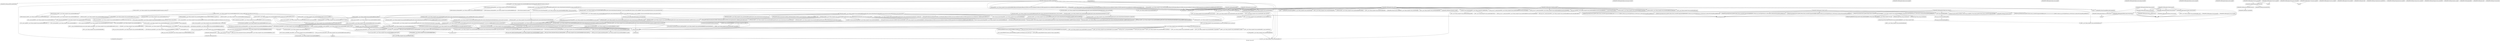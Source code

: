 digraph "Call graph: dump_atom.ll" {
	label="Call graph: dump_atom.ll";

	Node0x55dcaf5f7f80 [shape=record,label="{_ZN9LAMMPS_NS8DumpAtomC2EPNS_6LAMMPSEiPPc}"];
	Node0x55dcaf5f7f80 -> Node0x55dcaf605c30;
	Node0x55dcaf5f7f80 -> Node0x55dcaf6bbde0;
	Node0x55dcaf5f7f80 -> Node0x55dcaf6b76e0;
	Node0x55dcaf5f7f80 -> Node0x55dcaf6916a0;
	Node0x55dcaf5f7f80 -> Node0x55dcaf53e020;
	Node0x55dcaf5f7f80 -> Node0x55dcaf682be0;
	Node0x55dcaf5f7f80 -> Node0x55dcaf69d050;
	Node0x55dcaf5f7f80 -> Node0x55dcaf667150;
	Node0x55dcaf5f7f80 -> Node0x55dcaf6b7990;
	Node0x55dcaf5f7f80 -> Node0x55dcaf53c5b0;
	Node0x55dcaf5f7f80 -> Node0x55dcaf6e78f0;
	Node0x55dcaf5f7f80 -> Node0x55dcaf594bc0;
	Node0x55dcaf5f7f80 -> Node0x55dcaf53d760;
	Node0x55dcaf5f7f80 -> Node0x55dcaf540f30;
	Node0x55dcaf6e78f0 [shape=record,label="{_ZNSt3mapINSt7__cxx1112basic_stringIcSt11char_traitsIcESaIcEEEiSt4lessIS5_ESaISt4pairIKS5_iEEEaSESt16initializer_listISA_E}"];
	Node0x55dcaf6e78f0 -> Node0x55dcaf5ed2e0;
	Node0x55dcaf6e78f0 -> Node0x55dcaf541630;
	Node0x55dcaf6e78f0 -> Node0x55dcaf53d1c0;
	Node0x55dcaf605c30 [shape=record,label="{_ZN9LAMMPS_NS4DumpC2EPNS_6LAMMPSEiPPc}"];
	Node0x55dcaf6bbde0 [shape=record,label="{_ZNSt7__cxx1112basic_stringIcSt11char_traitsIcESaIcEEC1Ev}"];
	Node0x55dcaf69d050 [shape=record,label="{_ZN9LAMMPS_NS5Error3allERKNSt7__cxx1112basic_stringIcSt11char_traitsIcESaIcEEEiS8_}"];
	Node0x55dcaf6b76e0 [shape=record,label="{_ZNSaIcEC1Ev}"];
	Node0x55dcaf6916a0 [shape=record,label="{_ZNSt7__cxx1112basic_stringIcSt11char_traitsIcESaIcEEC2IS3_EEPKcRKS3_}"];
	Node0x55dcaf6916a0 -> Node0x55dcaf53bda0;
	Node0x55dcaf6916a0 -> Node0x55dcaf53c630;
	Node0x55dcaf6916a0 -> Node0x55dcaf53c4c0;
	Node0x55dcaf6916a0 -> Node0x55dcaf7073a0;
	Node0x55dcaf6916a0 -> Node0x55dcaf541550;
	Node0x55dcaf5415c0 [shape=record,label="{__gxx_personality_v0}"];
	Node0x55dcaf682be0 [shape=record,label="{_ZNSt7__cxx1112basic_stringIcSt11char_traitsIcESaIcEED1Ev}"];
	Node0x55dcaf667150 [shape=record,label="{_ZNSaIcED1Ev}"];
	Node0x55dcaf594bc0 [shape=record,label="{_ZNSt4pairIKNSt7__cxx1112basic_stringIcSt11char_traitsIcESaIcEEEiEC2IRA3_KciTnNSt9enable_ifIXaaclsr5_PCCPE22_MoveConstructiblePairIT_T0_EEclsr5_PCCPE30_ImplicitlyMoveConvertiblePairISD_SE_EEEbE4typeELb1EEEOSD_OSE_}"];
	Node0x55dcaf594bc0 -> Node0x55dcaf6b76e0;
	Node0x55dcaf594bc0 -> Node0x55dcaf6916a0;
	Node0x55dcaf594bc0 -> Node0x55dcaf667150;
	Node0x55dcaf53d760 [shape=record,label="{_ZNSt4pairIKNSt7__cxx1112basic_stringIcSt11char_traitsIcESaIcEEEiEC2IRA5_KciTnNSt9enable_ifIXaaclsr5_PCCPE22_MoveConstructiblePairIT_T0_EEclsr5_PCCPE30_ImplicitlyMoveConvertiblePairISD_SE_EEEbE4typeELb1EEEOSD_OSE_}"];
	Node0x55dcaf53d760 -> Node0x55dcaf6b76e0;
	Node0x55dcaf53d760 -> Node0x55dcaf6916a0;
	Node0x55dcaf53d760 -> Node0x55dcaf667150;
	Node0x55dcaf540f30 [shape=record,label="{_ZNSt4pairIKNSt7__cxx1112basic_stringIcSt11char_traitsIcESaIcEEEiEC2IRA2_KciTnNSt9enable_ifIXaaclsr5_PCCPE22_MoveConstructiblePairIT_T0_EEclsr5_PCCPE30_ImplicitlyMoveConvertiblePairISD_SE_EEEbE4typeELb1EEEOSD_OSE_}"];
	Node0x55dcaf540f30 -> Node0x55dcaf6b76e0;
	Node0x55dcaf540f30 -> Node0x55dcaf6916a0;
	Node0x55dcaf540f30 -> Node0x55dcaf667150;
	Node0x55dcaf6b7990 [shape=record,label="{_ZNSt4pairIKNSt7__cxx1112basic_stringIcSt11char_traitsIcESaIcEEEiED2Ev}"];
	Node0x55dcaf6b7990 -> Node0x55dcaf682be0;
	Node0x55dcaf53c5b0 [shape=record,label="{_ZNSt6vectorINSt7__cxx1112basic_stringIcSt11char_traitsIcESaIcEEESaIS5_EEaSESt16initializer_listIS5_E}"];
	Node0x55dcaf53c5b0 -> Node0x55dcaf65e860;
	Node0x55dcaf53c5b0 -> Node0x55dcaf637c00;
	Node0x55dcaf53c5b0 -> Node0x55dcaf627ab0;
	Node0x55dcaf53e020 [shape=record,label="{_ZN9LAMMPS_NS4DumpD2Ev}"];
	Node0x55dcaf627ab0 [shape=record,label="{_ZNSt6vectorINSt7__cxx1112basic_stringIcSt11char_traitsIcESaIcEEESaIS5_EE13_M_assign_auxIPKS5_EEvT_SB_St20forward_iterator_tag}"];
	Node0x55dcaf627ab0 -> Node0x55dcaf648450;
	Node0x55dcaf627ab0 -> Node0x55dcaf648d80;
	Node0x55dcaf627ab0 -> Node0x55dcaf572160;
	Node0x55dcaf627ab0 -> Node0x55dcaf649500;
	Node0x55dcaf627ab0 -> Node0x55dcaf649810;
	Node0x55dcaf627ab0 -> Node0x55dcaf71d620;
	Node0x55dcaf627ab0 -> Node0x55dcaf55dac0;
	Node0x55dcaf627ab0 -> Node0x55dcaf71d110;
	Node0x55dcaf627ab0 -> Node0x55dcaf71d190;
	Node0x55dcaf627ab0 -> Node0x55dcaf71d4a0;
	Node0x55dcaf627ab0 -> Node0x55dcaf71d520;
	Node0x55dcaf627ab0 -> Node0x55dcaf71d5a0;
	Node0x55dcaf620710 [shape=record,label="{_ZN9LAMMPS_NS8DumpAtom10init_styleEv}"];
	Node0x55dcaf620710 -> Node0x55dcaf6bbe60;
	Node0x55dcaf620710 -> Node0x55dcaf6b76e0;
	Node0x55dcaf620710 -> Node0x55dcaf6916a0;
	Node0x55dcaf620710 -> Node0x55dcaf59e930;
	Node0x55dcaf620710 -> Node0x55dcaf53fc00;
	Node0x55dcaf620710 -> Node0x55dcaf682be0;
	Node0x55dcaf620710 -> Node0x55dcaf667150;
	Node0x55dcaf620710 -> Node0x55dcaf556ec0;
	Node0x55dcaf620710 -> Node0x55dcaf555910;
	Node0x55dcaf620710 -> Node0x55dcaf564f00;
	Node0x55dcaf620710 -> Node0x55dcaf5740e0;
	Node0x55dcaf620710 -> Node0x55dcaf53d640;
	Node0x55dcaf620710 -> Node0x55dcaf66d6d0;
	Node0x55dcaf620710 -> Node0x55dcaf53e870;
	Node0x55dcaf620710 -> Node0x55dcaf541880;
	Node0x55dcaf620710 -> Node0x55dcaf53d5b0;
	Node0x55dcaf620710 -> Node0x55dcaf53d6d0;
	Node0x55dcaf620710 -> Node0x55dcaf53e910;
	Node0x55dcaf620710 -> Node0x55dcaf53aa90;
	Node0x55dcaf620710 -> Node0x55dcaf53e740;
	Node0x55dcaf620710 -> Node0x55dcaf6bbde0;
	Node0x55dcaf620710 -> Node0x55dcaf53e140;
	Node0x55dcaf541880 [shape=record,label="{_ZN9__gnu_cxxneIPNSt7__cxx1112basic_stringIcSt11char_traitsIcESaIcEEESt6vectorIS6_SaIS6_EEEEbRKNS_17__normal_iteratorIT_T0_EESG_}"];
	Node0x55dcaf541880 -> Node0x55dcaf55b050;
	Node0x55dcaf6bbe60 [shape=record,label="{_ZdaPv}"];
	Node0x55dcaf53fc00 [shape=record,label="{_ZN9LAMMPS_NS5utils6strdupERKNSt7__cxx1112basic_stringIcSt11char_traitsIcESaIcEEE}"];
	Node0x55dcaf59e930 [shape=record,label="{_ZStplIcSt11char_traitsIcESaIcEENSt7__cxx1112basic_stringIT_T0_T1_EEOS8_PKS5_}"];
	Node0x55dcaf59e930 -> Node0x55dcaf558240;
	Node0x55dcaf59e930 -> Node0x55dcaf5586c0;
	Node0x55dcaf53e140 [shape=record,label="{_ZN9LAMMPS_NS6Domain15boundary_stringEPc}"];
	Node0x55dcaf53e740 [shape=record,label="{_ZNSt7__cxx1112basic_stringIcSt11char_traitsIcESaIcEEaSEPKc}"];
	Node0x55dcaf53aa90 [shape=record,label="{_ZNSt7__cxx1112basic_stringIcSt11char_traitsIcESaIcEE5clearEv}"];
	Node0x55dcaf53e910 [shape=record,label="{_ZN9LAMMPS_NS5utils11split_wordsERKNSt7__cxx1112basic_stringIcSt11char_traitsIcESaIcEEE}"];
	Node0x55dcaf53d6d0 [shape=record,label="{_ZNSt6vectorINSt7__cxx1112basic_stringIcSt11char_traitsIcESaIcEEESaIS5_EE5beginEv}"];
	Node0x55dcaf53d6d0 -> Node0x55dcaf55a090;
	Node0x55dcaf53d5b0 [shape=record,label="{_ZNSt6vectorINSt7__cxx1112basic_stringIcSt11char_traitsIcESaIcEEESaIS5_EE3endEv}"];
	Node0x55dcaf53d5b0 -> Node0x55dcaf55a090;
	Node0x55dcaf53e870 [shape=record,label="{_ZNK9__gnu_cxx17__normal_iteratorIPNSt7__cxx1112basic_stringIcSt11char_traitsIcESaIcEEESt6vectorIS6_SaIS6_EEEdeEv}"];
	Node0x55dcaf5740e0 [shape=record,label="{_ZNKSt7__cxx1112basic_stringIcSt11char_traitsIcESaIcEE4sizeEv}"];
	Node0x55dcaf66d6d0 [shape=record,label="{_ZNSt7__cxx1112basic_stringIcSt11char_traitsIcESaIcEEpLEPKc}"];
	Node0x55dcaf564f00 [shape=record,label="{_ZNSt6vectorINSt7__cxx1112basic_stringIcSt11char_traitsIcESaIcEEESaIS5_EEixEm}"];
	Node0x55dcaf555910 [shape=record,label="{_ZNSt7__cxx1112basic_stringIcSt11char_traitsIcESaIcEEpLERKS4_}"];
	Node0x55dcaf556ec0 [shape=record,label="{_ZN9__gnu_cxx17__normal_iteratorIPNSt7__cxx1112basic_stringIcSt11char_traitsIcESaIcEEESt6vectorIS6_SaIS6_EEEppEv}"];
	Node0x55dcaf53d640 [shape=record,label="{_ZNSt6vectorINSt7__cxx1112basic_stringIcSt11char_traitsIcESaIcEEESaIS5_EED2Ev}"];
	Node0x55dcaf53d640 -> Node0x55dcaf572160;
	Node0x55dcaf53d640 -> Node0x55dcaf55dac0;
	Node0x55dcaf53d640 -> Node0x55dcaf55eb20;
	Node0x55dcaf53d640 -> Node0x55dcaf55f060;
	Node0x55dcaf55f5a0 [shape=record,label="{_ZN9LAMMPS_NS8DumpAtom13header_binaryEl}"];
	Node0x55dcaf55f5a0 -> Node0x55dcaf55fae0;
	Node0x55dcaf55f5a0 -> Node0x55dcaf560020;
	Node0x55dcaf55f5a0 -> Node0x55dcaf555820;
	Node0x55dcaf55f5a0 -> Node0x55dcaf562310;
	Node0x55dcaf55f5a0 -> Node0x55dcaf560560;
	Node0x55dcaf5665c0 [shape=record,label="{_ZN9LAMMPS_NS8DumpAtom23header_binary_triclinicEl}"];
	Node0x55dcaf5665c0 -> Node0x55dcaf55fae0;
	Node0x55dcaf5665c0 -> Node0x55dcaf560020;
	Node0x55dcaf5665c0 -> Node0x55dcaf555820;
	Node0x55dcaf5665c0 -> Node0x55dcaf562310;
	Node0x55dcaf5665c0 -> Node0x55dcaf560560;
	Node0x55dcaf573ca0 [shape=record,label="{_ZN9LAMMPS_NS8DumpAtom26pack_scale_image_triclinicEPi}"];
	Node0x55dcaf567d20 [shape=record,label="{_ZN9LAMMPS_NS8DumpAtom11header_itemEl}"];
	Node0x55dcaf567d20 -> Node0x55dcaf53c4c0;
	Node0x55dcaf567d20 -> Node0x55dcaf568e70;
	Node0x55dcaf567d20 -> Node0x55dcaf56a630;
	Node0x55dcaf567d20 -> Node0x55dcaf56acd0;
	Node0x55dcaf567d20 -> Node0x55dcaf56e040;
	Node0x55dcaf567d20 -> Node0x55dcaf56b880;
	Node0x55dcaf567d20 -> Node0x55dcaf56b900;
	Node0x55dcaf567d20 -> Node0x55dcaf56d110;
	Node0x55dcaf567d20 -> Node0x55dcaf6502a0;
	Node0x55dcaf56ef10 [shape=record,label="{_ZN9LAMMPS_NS8DumpAtom21header_item_triclinicEl}"];
	Node0x55dcaf56ef10 -> Node0x55dcaf53c4c0;
	Node0x55dcaf56ef10 -> Node0x55dcaf568e70;
	Node0x55dcaf56ef10 -> Node0x55dcaf56a630;
	Node0x55dcaf56ef10 -> Node0x55dcaf56acd0;
	Node0x55dcaf56ef10 -> Node0x55dcaf56e040;
	Node0x55dcaf56ef10 -> Node0x55dcaf56b880;
	Node0x55dcaf56ef10 -> Node0x55dcaf56b900;
	Node0x55dcaf56ef10 -> Node0x55dcaf56fe40;
	Node0x55dcaf56ef10 -> Node0x55dcaf6502a0;
	Node0x55dcaf56acd0 [shape=record,label="{_ZN3fmt6v9_lmp6vprintEP8_IO_FILENS0_17basic_string_viewIcEENS0_17basic_format_argsINS0_20basic_format_contextINS0_8appenderEcEEEE}"];
	Node0x55dcaf571450 [shape=record,label="{_ZN9LAMMPS_NS8DumpAtom18pack_scale_noimageEPi}"];
	Node0x55dcaf573240 [shape=record,label="{_ZN9LAMMPS_NS8DumpAtom16pack_scale_imageEPi}"];
	Node0x55dcaf572b80 [shape=record,label="{_ZN9LAMMPS_NS8DumpAtom28pack_scale_noimage_triclinicEPi}"];
	Node0x55dcaf5f3920 [shape=record,label="{_ZNSt4pairIPSt18_Rb_tree_node_baseS1_EC2IRS1_S4_TnNSt9enable_ifIXaaclsr5_PCCPE22_MoveConstructiblePairIT_T0_EEclsr5_PCCPE30_ImplicitlyMoveConvertiblePairIS6_S7_EEEbE4typeELb1EEEOS6_OS7_}"];
	Node0x55dcaf71e900 [shape=record,label="{_ZNSt8_Rb_treeINSt7__cxx1112basic_stringIcSt11char_traitsIcESaIcEEESt4pairIKS5_iESt10_Select1stIS8_ESt4lessIS5_ESaIS8_EE5beginEv}"];
	Node0x55dcaf71e900 -> Node0x55dcaf5cdf40;
	Node0x55dcaf5f6da0 [shape=record,label="{_ZNSt17_Rb_tree_iteratorISt4pairIKNSt7__cxx1112basic_stringIcSt11char_traitsIcESaIcEEEiEEmmEv}"];
	Node0x55dcaf5f6da0 -> Node0x55dcaf71ea80;
	Node0x55dcaf5f4720 [shape=record,label="{_ZNSt8_Rb_treeINSt7__cxx1112basic_stringIcSt11char_traitsIcESaIcEEESt4pairIKS5_iESt10_Select1stIS8_ESt4lessIS5_ESaIS8_EE8_S_rightEPSt18_Rb_tree_node_base}"];
	Node0x55dcaf5f4f90 [shape=record,label="{_ZNSt17_Rb_tree_iteratorISt4pairIKNSt7__cxx1112basic_stringIcSt11char_traitsIcESaIcEEEiEEppEv}"];
	Node0x55dcaf5f4f90 -> Node0x55dcaf71eb00;
	Node0x55dcaf5fa9a0 [shape=record,label="{_ZStltIcSt11char_traitsIcESaIcEEbRKNSt7__cxx1112basic_stringIT_T0_T1_EESA_}"];
	Node0x55dcaf5fa9a0 -> Node0x55dcaf71ebb0;
	Node0x55dcaf5fa9a0 -> Node0x55dcaf55f060;
	Node0x55dcaf71ebb0 [shape=record,label="{_ZNKSt7__cxx1112basic_stringIcSt11char_traitsIcESaIcEE7compareERKS4_}"];
	Node0x55dcaf5fc010 [shape=record,label="{_ZNSt8_Rb_treeINSt7__cxx1112basic_stringIcSt11char_traitsIcESaIcEEESt4pairIKS5_iESt10_Select1stIS8_ESt4lessIS5_ESaIS8_EE6_S_keyEPKSt13_Rb_tree_nodeIS8_E}"];
	Node0x55dcaf5fc010 -> Node0x55dcaf601b90;
	Node0x55dcaf5fc010 -> Node0x55dcaf5ca8b0;
	Node0x55dcaf601b90 [shape=record,label="{_ZNKSt13_Rb_tree_nodeISt4pairIKNSt7__cxx1112basic_stringIcSt11char_traitsIcESaIcEEEiEE9_M_valptrEv}"];
	Node0x55dcaf601b90 -> Node0x55dcaf602300;
	Node0x55dcaf602300 [shape=record,label="{_ZNK9__gnu_cxx16__aligned_membufISt4pairIKNSt7__cxx1112basic_stringIcSt11char_traitsIcESaIcEEEiEE6_M_ptrEv}"];
	Node0x55dcaf602300 -> Node0x55dcaf60b2b0;
	Node0x55dcaf60b2b0 [shape=record,label="{_ZNK9__gnu_cxx16__aligned_membufISt4pairIKNSt7__cxx1112basic_stringIcSt11char_traitsIcESaIcEEEiEE7_M_addrEv}"];
	Node0x55dcaf6015d0 [shape=record,label="{_ZNSt8_Rb_treeINSt7__cxx1112basic_stringIcSt11char_traitsIcESaIcEEESt4pairIKS5_iESt10_Select1stIS8_ESt4lessIS5_ESaIS8_EE7_S_leftEPSt18_Rb_tree_node_base}"];
	Node0x55dcaf71e980 [shape=record,label="{_ZSteqRKSt17_Rb_tree_iteratorISt4pairIKNSt7__cxx1112basic_stringIcSt11char_traitsIcESaIcEEEiEESB_}"];
	Node0x55dcaf71ea00 [shape=record,label="{_ZNSt4pairIPSt18_Rb_tree_node_baseS1_EC2IRPSt13_Rb_tree_nodeIS_IKNSt7__cxx1112basic_stringIcSt11char_traitsIcESaIcEEEiEERS1_TnNSt9enable_ifIXaaclsr5_PCCPE22_MoveConstructiblePairIT_T0_EEclsr5_PCCPE30_ImplicitlyMoveConvertiblePairISI_SJ_EEEbE4typeELb1EEEOSI_OSJ_}"];
	Node0x55dcaf71ea80 [shape=record,label="{_ZSt18_Rb_tree_decrementPSt18_Rb_tree_node_base}"];
	Node0x55dcaf71eb00 [shape=record,label="{_ZSt18_Rb_tree_incrementPSt18_Rb_tree_node_base}"];
	Node0x55dcaf5f9270 [shape=record,label="{_ZNSt8_Rb_treeINSt7__cxx1112basic_stringIcSt11char_traitsIcESaIcEEESt4pairIKS5_iESt10_Select1stIS8_ESt4lessIS5_ESaIS8_EE20_Reuse_or_alloc_nodeclIRKS8_EEPSt13_Rb_tree_nodeIS8_EOT_}"];
	Node0x55dcaf5f9270 -> Node0x55dcaf620c40;
	Node0x55dcaf5f9270 -> Node0x55dcaf621f70;
	Node0x55dcaf5f9270 -> Node0x55dcaf622fc0;
	Node0x55dcaf5f9270 -> Node0x55dcaf625f50;
	Node0x55dcaf5faaf0 [shape=record,label="{_ZSt29_Rb_tree_insert_and_rebalancebPSt18_Rb_tree_node_baseS0_RS_}"];
	Node0x55dcaf620c40 [shape=record,label="{_ZNSt8_Rb_treeINSt7__cxx1112basic_stringIcSt11char_traitsIcESaIcEEESt4pairIKS5_iESt10_Select1stIS8_ESt4lessIS5_ESaIS8_EE20_Reuse_or_alloc_node10_M_extractEv}"];
	Node0x55dcaf5663e0 [shape=record,label="{_ZN9LAMMPS_NS8DumpAtom20pack_noscale_noimageEPi}"];
	Node0x55dcaf575fe0 [shape=record,label="{_ZN9LAMMPS_NS8DumpAtom18pack_noscale_imageEPi}"];
	Node0x55dcaf5769a0 [shape=record,label="{_ZN9LAMMPS_NS8DumpAtom15convert_noimageEiPd}"];
	Node0x55dcaf5769a0 -> Node0x55dcaf577100;
	Node0x55dcaf5769a0 -> Node0x55dcaf578410;
	Node0x55dcaf5790a0 [shape=record,label="{_ZN9LAMMPS_NS8DumpAtom13convert_imageEiPd}"];
	Node0x55dcaf5790a0 -> Node0x55dcaf577100;
	Node0x55dcaf5790a0 -> Node0x55dcaf578410;
	Node0x55dcaf579ab0 [shape=record,label="{_ZN9LAMMPS_NS8DumpAtom12write_binaryEiPd}"];
	Node0x55dcaf579ab0 -> Node0x55dcaf560020;
	Node0x55dcaf57a5e0 [shape=record,label="{_ZN9LAMMPS_NS8DumpAtom12write_stringEiPd}"];
	Node0x55dcaf57a5e0 -> Node0x55dcaf560020;
	Node0x55dcaf57aec0 [shape=record,label="{_ZN9LAMMPS_NS8DumpAtom19write_lines_noimageEiPd}"];
	Node0x55dcaf57aec0 -> Node0x55dcaf57b500;
	Node0x55dcaf57c3c0 [shape=record,label="{_ZN9LAMMPS_NS8DumpAtom17write_lines_imageEiPd}"];
	Node0x55dcaf57c3c0 -> Node0x55dcaf57b500;
	Node0x55dcaf57da30 [shape=record,label="{_ZN9LAMMPS_NS8DumpAtom12modify_paramEiPPc}"];
	Node0x55dcaf57da30 -> Node0x55dcaf57e620;
	Node0x55dcaf57da30 -> Node0x55dcaf6b76e0;
	Node0x55dcaf57da30 -> Node0x55dcaf6916a0;
	Node0x55dcaf57da30 -> Node0x55dcaf556ec0;
	Node0x55dcaf57da30 -> Node0x55dcaf53aa90;
	Node0x55dcaf57da30 -> Node0x55dcaf69d050;
	Node0x55dcaf57da30 -> Node0x55dcaf682be0;
	Node0x55dcaf57da30 -> Node0x55dcaf667150;
	Node0x55dcaf57da30 -> Node0x55dcaf53e870;
	Node0x55dcaf57da30 -> Node0x55dcaf541880;
	Node0x55dcaf57da30 -> Node0x55dcaf581430;
	Node0x55dcaf57da30 -> Node0x55dcaf53d6d0;
	Node0x55dcaf57da30 -> Node0x55dcaf53d5b0;
	Node0x55dcaf57e620 [shape=record,label="{strcmp}"];
	Node0x55dcaf581430 [shape=record,label="{_ZN9LAMMPS_NS5utils7logicalEPKciS2_bPNS_6LAMMPSE}"];
	Node0x55dcaf581e20 [shape=record,label="{_ZN9LAMMPS_NS8DumpAtom12write_headerEl}"];
	Node0x55dcaf581e20 -> Node0x55dcaf6b76e0;
	Node0x55dcaf581e20 -> Node0x55dcaf6916a0;
	Node0x55dcaf581e20 -> Node0x55dcaf667150;
	Node0x55dcaf581e20 -> Node0x55dcaf69d050;
	Node0x55dcaf581e20 -> Node0x55dcaf682be0;
	Node0x55dcaf582920 [shape=record,label="{_ZN9LAMMPS_NS8DumpAtom4packEPi}"];
	Node0x55dcaf582920 -> Node0x55dcaf6b76e0;
	Node0x55dcaf582920 -> Node0x55dcaf6916a0;
	Node0x55dcaf582920 -> Node0x55dcaf667150;
	Node0x55dcaf582920 -> Node0x55dcaf69d050;
	Node0x55dcaf582920 -> Node0x55dcaf682be0;
	Node0x55dcaf718b20 [shape=record,label="{_ZN9LAMMPS_NS8DumpAtom14convert_stringEiPd}"];
	Node0x55dcaf718ba0 [shape=record,label="{_ZN9LAMMPS_NS8DumpAtom10write_dataEiPd}"];
	Node0x55dcaf718c50 [shape=record,label="{_ZN9LAMMPS_NS8DumpAtom26format_magic_string_binaryEv}"];
	Node0x55dcaf718c50 -> Node0x55dcaf718cd0;
	Node0x55dcaf718c50 -> Node0x55dcaf560020;
	Node0x55dcaf718cd0 [shape=record,label="{strlen}"];
	Node0x55dcaf560020 [shape=record,label="{fwrite}"];
	Node0x55dcaf718e60 [shape=record,label="{_ZN9LAMMPS_NS8DumpAtom20format_endian_binaryEv}"];
	Node0x55dcaf718e60 -> Node0x55dcaf560020;
	Node0x55dcaf718f10 [shape=record,label="{_ZN9LAMMPS_NS8DumpAtom22format_revision_binaryEv}"];
	Node0x55dcaf718f10 -> Node0x55dcaf560020;
	Node0x55dcaf560560 [shape=record,label="{_ZN9LAMMPS_NS8DumpAtom24header_unit_style_binaryEv}"];
	Node0x55dcaf560560 -> Node0x55dcaf718cd0;
	Node0x55dcaf560560 -> Node0x55dcaf560020;
	Node0x55dcaf555820 [shape=record,label="{_ZN9LAMMPS_NS8DumpAtom21header_columns_binaryEv}"];
	Node0x55dcaf555820 -> Node0x55dcaf5740e0;
	Node0x55dcaf555820 -> Node0x55dcaf560020;
	Node0x55dcaf555820 -> Node0x55dcaf7190a0;
	Node0x55dcaf7190a0 [shape=record,label="{_ZNKSt7__cxx1112basic_stringIcSt11char_traitsIcESaIcEE5c_strEv}"];
	Node0x55dcaf562310 [shape=record,label="{_ZN9LAMMPS_NS8DumpAtom18header_time_binaryEv}"];
	Node0x55dcaf562310 -> Node0x55dcaf560020;
	Node0x55dcaf562310 -> Node0x55dcaf56b880;
	Node0x55dcaf56b880 [shape=record,label="{_ZN9LAMMPS_NS4Dump12compute_timeEv}"];
	Node0x55dcaf55fae0 [shape=record,label="{_ZN9LAMMPS_NS8DumpAtom20header_format_binaryEv}"];
	Node0x55dcaf55fae0 -> Node0x55dcaf718c50;
	Node0x55dcaf55fae0 -> Node0x55dcaf718e60;
	Node0x55dcaf55fae0 -> Node0x55dcaf718f10;
	Node0x55dcaf577100 [shape=record,label="{_ZN9LAMMPS_NS6Memory4growIcEEPT_RS3_iPKc}"];
	Node0x55dcaf577100 -> Node0x55dcaf584390;
	Node0x55dcaf577100 -> Node0x55dcaf5857a0;
	Node0x55dcaf578410 [shape=record,label="{sprintf}"];
	Node0x55dcaf57b500 [shape=record,label="{fprintf}"];
	Node0x55dcaf586660 [shape=record,label="{_ZN9LAMMPS_NS8DumpAtomD2Ev}"];
	Node0x55dcaf586660 -> Node0x55dcaf682be0;
	Node0x55dcaf586660 -> Node0x55dcaf53e020;
	Node0x55dcaf594d90 [shape=record,label="{_ZN9LAMMPS_NS8DumpAtomD0Ev}"];
	Node0x55dcaf594d90 -> Node0x55dcaf586660;
	Node0x55dcaf594d90 -> Node0x55dcaf581340;
	Node0x55dcaf595a80 [shape=record,label="{_ZN9LAMMPS_NS4Dump5writeEv}"];
	Node0x55dcaf596f10 [shape=record,label="{_ZN9LAMMPS_NS4Dump17pack_forward_commEiPiPdiS1_}"];
	Node0x55dcaf583f40 [shape=record,label="{_ZN9LAMMPS_NS4Dump19unpack_forward_commEiiPd}"];
	Node0x55dcaf597840 [shape=record,label="{_ZN9LAMMPS_NS4Dump17pack_reverse_commEiiPd}"];
	Node0x55dcaf5982a0 [shape=record,label="{_ZN9LAMMPS_NS4Dump19unpack_reverse_commEiPiPd}"];
	Node0x55dcaf599a10 [shape=record,label="{_ZN9LAMMPS_NS4Dump12memory_usageEv}"];
	Node0x55dcaf6fda80 [shape=record,label="{_ZN9LAMMPS_NS4Dump8openfileEv}"];
	Node0x55dcaf59aed0 [shape=record,label="{_ZN9LAMMPS_NS4Dump5countEv}"];
	Node0x55dcaf59c1d0 [shape=record,label="{_ZN9LAMMPS_NS4Dump12write_footerEv}"];
	Node0x55dcaf581340 [shape=record,label="{_ZdlPv}"];
	Node0x55dcaf53bda0 [shape=record,label="{_ZNSt7__cxx1112basic_stringIcSt11char_traitsIcESaIcEE13_M_local_dataEv}"];
	Node0x55dcaf53c630 [shape=record,label="{_ZNSt7__cxx1112basic_stringIcSt11char_traitsIcESaIcEE12_Alloc_hiderC1EPcRKS3_}"];
	Node0x55dcaf7073a0 [shape=record,label="{_ZNSt7__cxx1112basic_stringIcSt11char_traitsIcESaIcEE12_M_constructIPKcEEvT_S8_}"];
	Node0x55dcaf7073a0 -> Node0x55dcaf59cef0;
	Node0x55dcaf53c4c0 [shape=record,label="{_ZNSt11char_traitsIcE6lengthEPKc}"];
	Node0x55dcaf53c4c0 -> Node0x55dcaf59da70;
	Node0x55dcaf53c4c0 -> Node0x55dcaf718cd0;
	Node0x55dcaf541550 [shape=record,label="{_ZNSt7__cxx1112basic_stringIcSt11char_traitsIcESaIcEE12_Alloc_hiderD2Ev}"];
	Node0x55dcaf541550 -> Node0x55dcaf5a5d90;
	Node0x55dcaf59cef0 [shape=record,label="{_ZNSt7__cxx1112basic_stringIcSt11char_traitsIcESaIcEE16_M_construct_auxIPKcEEvT_S8_St12__false_type}"];
	Node0x55dcaf59cef0 -> Node0x55dcaf5a64f0;
	Node0x55dcaf5a64f0 [shape=record,label="{_ZNSt7__cxx1112basic_stringIcSt11char_traitsIcESaIcEE12_M_constructIPKcEEvT_S8_St20forward_iterator_tag}"];
	Node0x55dcaf5a64f0 -> Node0x55dcaf5a7090;
	Node0x55dcaf5a64f0 -> Node0x55dcaf5a81a0;
	Node0x55dcaf5a64f0 -> Node0x55dcaf5a8810;
	Node0x55dcaf5a64f0 -> Node0x55dcaf5ad9b0;
	Node0x55dcaf5a64f0 -> Node0x55dcaf5ced30;
	Node0x55dcaf5a64f0 -> Node0x55dcaf5b06a0;
	Node0x55dcaf5a64f0 -> Node0x55dcaf6c50d0;
	Node0x55dcaf5a64f0 -> Node0x55dcaf5b30c0;
	Node0x55dcaf5a64f0 -> Node0x55dcaf5b3e70;
	Node0x55dcaf5a64f0 -> Node0x55dcaf719e20;
	Node0x55dcaf5a64f0 -> Node0x55dcaf719ea0;
	Node0x55dcaf5a64f0 -> Node0x55dcaf719f20;
	Node0x55dcaf5a64f0 -> Node0x55dcaf719fa0;
	Node0x55dcaf5a64f0 -> Node0x55dcaf55f060;
	Node0x55dcaf5a7090 [shape=record,label="{_ZN9__gnu_cxx17__is_null_pointerIKcEEbPT_}"];
	Node0x55dcaf5a81a0 [shape=record,label="{_ZSt19__throw_logic_errorPKc}"];
	Node0x55dcaf5a8810 [shape=record,label="{_ZSt8distanceIPKcENSt15iterator_traitsIT_E15difference_typeES3_S3_}"];
	Node0x55dcaf5a8810 -> Node0x55dcaf71a020;
	Node0x55dcaf5a8810 -> Node0x55dcaf71a0d0;
	Node0x55dcaf5ced30 [shape=record,label="{_ZNSt7__cxx1112basic_stringIcSt11char_traitsIcESaIcEE7_M_dataEPc}"];
	Node0x55dcaf5ad9b0 [shape=record,label="{_ZNSt7__cxx1112basic_stringIcSt11char_traitsIcESaIcEE9_M_createERmm}"];
	Node0x55dcaf5b06a0 [shape=record,label="{_ZNSt7__cxx1112basic_stringIcSt11char_traitsIcESaIcEE11_M_capacityEm}"];
	Node0x55dcaf5b30c0 [shape=record,label="{_ZNSt7__cxx1112basic_stringIcSt11char_traitsIcESaIcEE13_S_copy_charsEPcPKcS7_}"];
	Node0x55dcaf6c50d0 [shape=record,label="{_ZNKSt7__cxx1112basic_stringIcSt11char_traitsIcESaIcEE7_M_dataEv}"];
	Node0x55dcaf5b3e70 [shape=record,label="{__cxa_begin_catch}"];
	Node0x55dcaf719e20 [shape=record,label="{_ZNSt7__cxx1112basic_stringIcSt11char_traitsIcESaIcEE10_M_disposeEv}"];
	Node0x55dcaf719ea0 [shape=record,label="{__cxa_rethrow}"];
	Node0x55dcaf719f20 [shape=record,label="{__cxa_end_catch}"];
	Node0x55dcaf55f060 [shape=record,label="{__clang_call_terminate}"];
	Node0x55dcaf55f060 -> Node0x55dcaf5b3e70;
	Node0x55dcaf55f060 -> Node0x55dcaf71a300;
	Node0x55dcaf71a300 [shape=record,label="{_ZSt9terminatev}"];
	Node0x55dcaf719fa0 [shape=record,label="{_ZNSt7__cxx1112basic_stringIcSt11char_traitsIcESaIcEE13_M_set_lengthEm}"];
	Node0x55dcaf71a0d0 [shape=record,label="{_ZSt10__distanceIPKcENSt15iterator_traitsIT_E15difference_typeES3_S3_St26random_access_iterator_tag}"];
	Node0x55dcaf71a020 [shape=record,label="{_ZSt19__iterator_categoryIPKcENSt15iterator_traitsIT_E17iterator_categoryERKS3_}"];
	Node0x55dcaf59da70 [shape=record,label="{_ZN9__gnu_cxx11char_traitsIcE6lengthEPKc}"];
	Node0x55dcaf59da70 -> Node0x55dcaf71a410;
	Node0x55dcaf71a410 [shape=record,label="{_ZN9__gnu_cxx11char_traitsIcE2eqERKcS3_}"];
	Node0x55dcaf5a5d90 [shape=record,label="{_ZNSaIcED2Ev}"];
	Node0x55dcaf53d1c0 [shape=record,label="{_ZNSt8_Rb_treeINSt7__cxx1112basic_stringIcSt11char_traitsIcESaIcEEESt4pairIKS5_iESt10_Select1stIS8_ESt4lessIS5_ESaIS8_EE16_M_assign_uniqueIPKS8_EEvT_SI_}"];
	Node0x55dcaf53d1c0 -> Node0x55dcaf71a4f0;
	Node0x55dcaf53d1c0 -> Node0x55dcaf5b4d20;
	Node0x55dcaf53d1c0 -> Node0x55dcaf5b6a60;
	Node0x55dcaf53d1c0 -> Node0x55dcaf5ba020;
	Node0x55dcaf53d1c0 -> Node0x55dcaf5bbd60;
	Node0x55dcaf53d1c0 -> Node0x55dcaf5bdf00;
	Node0x55dcaf5b6a60 [shape=record,label="{_ZNSt8_Rb_treeINSt7__cxx1112basic_stringIcSt11char_traitsIcESaIcEEESt4pairIKS5_iESt10_Select1stIS8_ESt4lessIS5_ESaIS8_EE3endEv}"];
	Node0x55dcaf5b6a60 -> Node0x55dcaf5cdf40;
	Node0x55dcaf5ba020 [shape=record,label="{_ZNSt23_Rb_tree_const_iteratorISt4pairIKNSt7__cxx1112basic_stringIcSt11char_traitsIcESaIcEEEiEEC2ERKSt17_Rb_tree_iteratorIS8_E}"];
	Node0x55dcaf5ed2e0 [shape=record,label="{_ZNKSt16initializer_listISt4pairIKNSt7__cxx1112basic_stringIcSt11char_traitsIcESaIcEEEiEE5beginEv}"];
	Node0x55dcaf541630 [shape=record,label="{_ZNKSt16initializer_listISt4pairIKNSt7__cxx1112basic_stringIcSt11char_traitsIcESaIcEEEiEE3endEv}"];
	Node0x55dcaf541630 -> Node0x55dcaf5ed2e0;
	Node0x55dcaf541630 -> Node0x55dcaf5bf1d0;
	Node0x55dcaf71a4f0 [shape=record,label="{_ZNSt8_Rb_treeINSt7__cxx1112basic_stringIcSt11char_traitsIcESaIcEEESt4pairIKS5_iESt10_Select1stIS8_ESt4lessIS5_ESaIS8_EE20_Reuse_or_alloc_nodeC2ERSE_}"];
	Node0x55dcaf71a4f0 -> Node0x55dcaf5c7560;
	Node0x55dcaf71a4f0 -> Node0x55dcaf5c8930;
	Node0x55dcaf5c7560 [shape=record,label="{_ZNSt8_Rb_treeINSt7__cxx1112basic_stringIcSt11char_traitsIcESaIcEEESt4pairIKS5_iESt10_Select1stIS8_ESt4lessIS5_ESaIS8_EE7_M_rootEv}"];
	Node0x55dcaf5b4d20 [shape=record,label="{_ZNSt15_Rb_tree_header8_M_resetEv}"];
	Node0x55dcaf5bbd60 [shape=record,label="{_ZNSt8_Rb_treeINSt7__cxx1112basic_stringIcSt11char_traitsIcESaIcEEESt4pairIKS5_iESt10_Select1stIS8_ESt4lessIS5_ESaIS8_EE17_M_insert_unique_IRKS8_NSE_20_Reuse_or_alloc_nodeEEESt17_Rb_tree_iteratorIS8_ESt23_Rb_tree_const_iteratorIS8_EOT_RT0_}"];
	Node0x55dcaf5bbd60 -> Node0x55dcaf56a630;
	Node0x55dcaf5bbd60 -> Node0x55dcaf5ca8b0;
	Node0x55dcaf5bbd60 -> Node0x55dcaf5cb500;
	Node0x55dcaf5bbd60 -> Node0x55dcaf5cc2f0;
	Node0x55dcaf5bbd60 -> Node0x55dcaf5cdf40;
	Node0x55dcaf5bdf00 [shape=record,label="{_ZNSt8_Rb_treeINSt7__cxx1112basic_stringIcSt11char_traitsIcESaIcEEESt4pairIKS5_iESt10_Select1stIS8_ESt4lessIS5_ESaIS8_EE20_Reuse_or_alloc_nodeD2Ev}"];
	Node0x55dcaf5bdf00 -> Node0x55dcaf7112b0;
	Node0x55dcaf5bdf00 -> Node0x55dcaf55f060;
	Node0x55dcaf5c8930 [shape=record,label="{_ZNSt8_Rb_treeINSt7__cxx1112basic_stringIcSt11char_traitsIcESaIcEEESt4pairIKS5_iESt10_Select1stIS8_ESt4lessIS5_ESaIS8_EE12_M_rightmostEv}"];
	Node0x55dcaf5cb500 [shape=record,label="{_ZNSt8_Rb_treeINSt7__cxx1112basic_stringIcSt11char_traitsIcESaIcEEESt4pairIKS5_iESt10_Select1stIS8_ESt4lessIS5_ESaIS8_EE29_M_get_insert_hint_unique_posESt23_Rb_tree_const_iteratorIS8_ERS7_}"];
	Node0x55dcaf5cb500 -> Node0x55dcaf653f50;
	Node0x55dcaf5cb500 -> Node0x55dcaf5d2eb0;
	Node0x55dcaf5cb500 -> Node0x55dcaf5d45e0;
	Node0x55dcaf5cb500 -> Node0x55dcaf5c8930;
	Node0x55dcaf5cb500 -> Node0x55dcaf5d6db0;
	Node0x55dcaf5cb500 -> Node0x55dcaf5d7f80;
	Node0x55dcaf5cb500 -> Node0x55dcaf5f5800;
	Node0x55dcaf5cb500 -> Node0x55dcaf5e7800;
	Node0x55dcaf5cb500 -> Node0x55dcaf5f2350;
	Node0x55dcaf5cb500 -> Node0x55dcaf5f3920;
	Node0x55dcaf5cb500 -> Node0x55dcaf5f4720;
	Node0x55dcaf5cb500 -> Node0x55dcaf56a630;
	Node0x55dcaf5cb500 -> Node0x55dcaf5f32d0;
	Node0x55dcaf5cb500 -> Node0x55dcaf5f4f90;
	Node0x55dcaf5cb500 -> Node0x55dcaf5f6da0;
	Node0x55dcaf5d2eb0 [shape=record,label="{_ZNSt8_Rb_treeINSt7__cxx1112basic_stringIcSt11char_traitsIcESaIcEEESt4pairIKS5_iESt10_Select1stIS8_ESt4lessIS5_ESaIS8_EE6_M_endEv}"];
	Node0x55dcaf5d45e0 [shape=record,label="{_ZNKSt8_Rb_treeINSt7__cxx1112basic_stringIcSt11char_traitsIcESaIcEEESt4pairIKS5_iESt10_Select1stIS8_ESt4lessIS5_ESaIS8_EE4sizeEv}"];
	Node0x55dcaf5e7800 [shape=record,label="{_ZNSt4pairIPSt18_Rb_tree_node_baseS1_EC2IRS1_TnNSt9enable_ifIXclsr5_PCCPE13_CopyMovePairILb1ES1_T_EEEbE4typeELb1EEERKS1_OS6_}"];
	Node0x55dcaf5f32d0 [shape=record,label="{_ZNSt8_Rb_treeINSt7__cxx1112basic_stringIcSt11char_traitsIcESaIcEEESt4pairIKS5_iESt10_Select1stIS8_ESt4lessIS5_ESaIS8_EE11_M_leftmostEv}"];
	Node0x55dcaf56a630 [shape=record,label="{llvm.memcpy.p0.p0.i64}"];
	Node0x55dcaf5f5800 [shape=record,label="{_ZNSt4pairIPSt18_Rb_tree_node_baseS1_EC2IRS1_TnNSt9enable_ifIXclsr5_PCCPE13_MoveCopyPairILb1ET_S1_EEEbE4typeELb1EEEOS6_RKS1_}"];
	Node0x55dcaf5ca8b0 [shape=record,label="{_ZNKSt10_Select1stISt4pairIKNSt7__cxx1112basic_stringIcSt11char_traitsIcESaIcEEEiEEclERKS8_}"];
	Node0x55dcaf5cc2f0 [shape=record,label="{_ZNSt8_Rb_treeINSt7__cxx1112basic_stringIcSt11char_traitsIcESaIcEEESt4pairIKS5_iESt10_Select1stIS8_ESt4lessIS5_ESaIS8_EE10_M_insert_IRKS8_NSE_20_Reuse_or_alloc_nodeEEESt17_Rb_tree_iteratorIS8_EPSt18_Rb_tree_node_baseSM_OT_RT0_}"];
	Node0x55dcaf5cc2f0 -> Node0x55dcaf5d2eb0;
	Node0x55dcaf5cc2f0 -> Node0x55dcaf5ca8b0;
	Node0x55dcaf5cc2f0 -> Node0x55dcaf5d6db0;
	Node0x55dcaf5cc2f0 -> Node0x55dcaf5d7f80;
	Node0x55dcaf5cc2f0 -> Node0x55dcaf5f9270;
	Node0x55dcaf5cc2f0 -> Node0x55dcaf5faaf0;
	Node0x55dcaf5cc2f0 -> Node0x55dcaf5cdf40;
	Node0x55dcaf5cdf40 [shape=record,label="{_ZNSt17_Rb_tree_iteratorISt4pairIKNSt7__cxx1112basic_stringIcSt11char_traitsIcESaIcEEEiEEC2EPSt18_Rb_tree_node_base}"];
	Node0x55dcaf653f50 [shape=record,label="{_ZNKSt23_Rb_tree_const_iteratorISt4pairIKNSt7__cxx1112basic_stringIcSt11char_traitsIcESaIcEEEiEE13_M_const_castEv}"];
	Node0x55dcaf653f50 -> Node0x55dcaf5cdf40;
	Node0x55dcaf5d7f80 [shape=record,label="{_ZNKSt4lessINSt7__cxx1112basic_stringIcSt11char_traitsIcESaIcEEEEclERKS5_S8_}"];
	Node0x55dcaf5d7f80 -> Node0x55dcaf5fa9a0;
	Node0x55dcaf5d6db0 [shape=record,label="{_ZNSt8_Rb_treeINSt7__cxx1112basic_stringIcSt11char_traitsIcESaIcEEESt4pairIKS5_iESt10_Select1stIS8_ESt4lessIS5_ESaIS8_EE6_S_keyEPKSt18_Rb_tree_node_base}"];
	Node0x55dcaf5d6db0 -> Node0x55dcaf5fc010;
	Node0x55dcaf5f2350 [shape=record,label="{_ZNSt8_Rb_treeINSt7__cxx1112basic_stringIcSt11char_traitsIcESaIcEEESt4pairIKS5_iESt10_Select1stIS8_ESt4lessIS5_ESaIS8_EE24_M_get_insert_unique_posERS7_}"];
	Node0x55dcaf5f2350 -> Node0x55dcaf5ff4d0;
	Node0x55dcaf5f2350 -> Node0x55dcaf5d2eb0;
	Node0x55dcaf5f2350 -> Node0x55dcaf5fc010;
	Node0x55dcaf5f2350 -> Node0x55dcaf5d7f80;
	Node0x55dcaf5f2350 -> Node0x55dcaf6015d0;
	Node0x55dcaf5f2350 -> Node0x55dcaf5f4720;
	Node0x55dcaf5f2350 -> Node0x55dcaf5cdf40;
	Node0x55dcaf5f2350 -> Node0x55dcaf71e900;
	Node0x55dcaf5f2350 -> Node0x55dcaf71e980;
	Node0x55dcaf5f2350 -> Node0x55dcaf71ea00;
	Node0x55dcaf5f2350 -> Node0x55dcaf5f6da0;
	Node0x55dcaf5f2350 -> Node0x55dcaf5d6db0;
	Node0x55dcaf5f2350 -> Node0x55dcaf5f5800;
	Node0x55dcaf5ff4d0 [shape=record,label="{_ZNSt8_Rb_treeINSt7__cxx1112basic_stringIcSt11char_traitsIcESaIcEEESt4pairIKS5_iESt10_Select1stIS8_ESt4lessIS5_ESaIS8_EE8_M_beginEv}"];
	Node0x55dcaf621f70 [shape=record,label="{_ZNSt8_Rb_treeINSt7__cxx1112basic_stringIcSt11char_traitsIcESaIcEEESt4pairIKS5_iESt10_Select1stIS8_ESt4lessIS5_ESaIS8_EE15_M_destroy_nodeEPSt13_Rb_tree_nodeIS8_E}"];
	Node0x55dcaf621f70 -> Node0x55dcaf629f70;
	Node0x55dcaf621f70 -> Node0x55dcaf62c530;
	Node0x55dcaf621f70 -> Node0x55dcaf62d2f0;
	Node0x55dcaf621f70 -> Node0x55dcaf55f060;
	Node0x55dcaf62d2f0 [shape=record,label="{_ZNSt16allocator_traitsISaISt13_Rb_tree_nodeISt4pairIKNSt7__cxx1112basic_stringIcSt11char_traitsIcESaIcEEEiEEEE7destroyIS9_EEvRSB_PT_}"];
	Node0x55dcaf62d2f0 -> Node0x55dcaf6307b0;
	Node0x55dcaf622fc0 [shape=record,label="{_ZNSt8_Rb_treeINSt7__cxx1112basic_stringIcSt11char_traitsIcESaIcEEESt4pairIKS5_iESt10_Select1stIS8_ESt4lessIS5_ESaIS8_EE17_M_construct_nodeIJRKS8_EEEvPSt13_Rb_tree_nodeIS8_EDpOT_}"];
	Node0x55dcaf622fc0 -> Node0x55dcaf629f70;
	Node0x55dcaf622fc0 -> Node0x55dcaf62c530;
	Node0x55dcaf622fc0 -> Node0x55dcaf62e900;
	Node0x55dcaf622fc0 -> Node0x55dcaf5b3e70;
	Node0x55dcaf622fc0 -> Node0x55dcaf62f1c0;
	Node0x55dcaf622fc0 -> Node0x55dcaf719ea0;
	Node0x55dcaf622fc0 -> Node0x55dcaf719f20;
	Node0x55dcaf622fc0 -> Node0x55dcaf55f060;
	Node0x55dcaf625f50 [shape=record,label="{_ZNSt8_Rb_treeINSt7__cxx1112basic_stringIcSt11char_traitsIcESaIcEEESt4pairIKS5_iESt10_Select1stIS8_ESt4lessIS5_ESaIS8_EE14_M_create_nodeIJRKS8_EEEPSt13_Rb_tree_nodeIS8_EDpOT_}"];
	Node0x55dcaf625f50 -> Node0x55dcaf62fa30;
	Node0x55dcaf625f50 -> Node0x55dcaf622fc0;
	Node0x55dcaf629f70 [shape=record,label="{_ZNSt8_Rb_treeINSt7__cxx1112basic_stringIcSt11char_traitsIcESaIcEEESt4pairIKS5_iESt10_Select1stIS8_ESt4lessIS5_ESaIS8_EE21_M_get_Node_allocatorEv}"];
	Node0x55dcaf62fa30 [shape=record,label="{_ZNSt8_Rb_treeINSt7__cxx1112basic_stringIcSt11char_traitsIcESaIcEEESt4pairIKS5_iESt10_Select1stIS8_ESt4lessIS5_ESaIS8_EE11_M_get_nodeEv}"];
	Node0x55dcaf62fa30 -> Node0x55dcaf629f70;
	Node0x55dcaf62fa30 -> Node0x55dcaf641900;
	Node0x55dcaf6307b0 [shape=record,label="{_ZN9__gnu_cxx13new_allocatorISt13_Rb_tree_nodeISt4pairIKNSt7__cxx1112basic_stringIcSt11char_traitsIcESaIcEEEiEEE7destroyISA_EEvPT_}"];
	Node0x55dcaf6307b0 -> Node0x55dcaf6b7990;
	Node0x55dcaf62c530 [shape=record,label="{_ZNSt13_Rb_tree_nodeISt4pairIKNSt7__cxx1112basic_stringIcSt11char_traitsIcESaIcEEEiEE9_M_valptrEv}"];
	Node0x55dcaf62c530 -> Node0x55dcaf631630;
	Node0x55dcaf631630 [shape=record,label="{_ZN9__gnu_cxx16__aligned_membufISt4pairIKNSt7__cxx1112basic_stringIcSt11char_traitsIcESaIcEEEiEE6_M_ptrEv}"];
	Node0x55dcaf631630 -> Node0x55dcaf632d90;
	Node0x55dcaf632d90 [shape=record,label="{_ZN9__gnu_cxx16__aligned_membufISt4pairIKNSt7__cxx1112basic_stringIcSt11char_traitsIcESaIcEEEiEE7_M_addrEv}"];
	Node0x55dcaf62e900 [shape=record,label="{_ZNSt16allocator_traitsISaISt13_Rb_tree_nodeISt4pairIKNSt7__cxx1112basic_stringIcSt11char_traitsIcESaIcEEEiEEEE9constructIS9_JRKS9_EEEvRSB_PT_DpOT0_}"];
	Node0x55dcaf62e900 -> Node0x55dcaf62e370;
	Node0x55dcaf62f1c0 [shape=record,label="{_ZNSt8_Rb_treeINSt7__cxx1112basic_stringIcSt11char_traitsIcESaIcEEESt4pairIKS5_iESt10_Select1stIS8_ESt4lessIS5_ESaIS8_EE11_M_put_nodeEPSt13_Rb_tree_nodeIS8_E}"];
	Node0x55dcaf62f1c0 -> Node0x55dcaf629f70;
	Node0x55dcaf62f1c0 -> Node0x55dcaf636980;
	Node0x55dcaf62f1c0 -> Node0x55dcaf55f060;
	Node0x55dcaf636980 [shape=record,label="{_ZNSt16allocator_traitsISaISt13_Rb_tree_nodeISt4pairIKNSt7__cxx1112basic_stringIcSt11char_traitsIcESaIcEEEiEEEE10deallocateERSB_PSA_m}"];
	Node0x55dcaf636980 -> Node0x55dcaf63daf0;
	Node0x55dcaf62e370 [shape=record,label="{_ZN9__gnu_cxx13new_allocatorISt13_Rb_tree_nodeISt4pairIKNSt7__cxx1112basic_stringIcSt11char_traitsIcESaIcEEEiEEE9constructISA_JRKSA_EEEvPT_DpOT0_}"];
	Node0x55dcaf62e370 -> Node0x55dcaf639c10;
	Node0x55dcaf639c10 [shape=record,label="{_ZNSt4pairIKNSt7__cxx1112basic_stringIcSt11char_traitsIcESaIcEEEiEC2ERKS7_}"];
	Node0x55dcaf639c10 -> Node0x55dcaf63b450;
	Node0x55dcaf63b450 [shape=record,label="{_ZNSt7__cxx1112basic_stringIcSt11char_traitsIcESaIcEEC1ERKS4_}"];
	Node0x55dcaf63daf0 [shape=record,label="{_ZN9__gnu_cxx13new_allocatorISt13_Rb_tree_nodeISt4pairIKNSt7__cxx1112basic_stringIcSt11char_traitsIcESaIcEEEiEEE10deallocateEPSB_m}"];
	Node0x55dcaf63daf0 -> Node0x55dcaf581340;
	Node0x55dcaf641900 [shape=record,label="{_ZNSt16allocator_traitsISaISt13_Rb_tree_nodeISt4pairIKNSt7__cxx1112basic_stringIcSt11char_traitsIcESaIcEEEiEEEE8allocateERSB_m}"];
	Node0x55dcaf641900 -> Node0x55dcaf6424f0;
	Node0x55dcaf6424f0 [shape=record,label="{_ZN9__gnu_cxx13new_allocatorISt13_Rb_tree_nodeISt4pairIKNSt7__cxx1112basic_stringIcSt11char_traitsIcESaIcEEEiEEE8allocateEmPKv}"];
	Node0x55dcaf6424f0 -> Node0x55dcaf643240;
	Node0x55dcaf6424f0 -> Node0x55dcaf645650;
	Node0x55dcaf6424f0 -> Node0x55dcaf6462b0;
	Node0x55dcaf643240 [shape=record,label="{_ZNK9__gnu_cxx13new_allocatorISt13_Rb_tree_nodeISt4pairIKNSt7__cxx1112basic_stringIcSt11char_traitsIcESaIcEEEiEEE8max_sizeEv}"];
	Node0x55dcaf645650 [shape=record,label="{_ZSt17__throw_bad_allocv}"];
	Node0x55dcaf6462b0 [shape=record,label="{_Znwm}"];
	Node0x55dcaf7112b0 [shape=record,label="{_ZNSt8_Rb_treeINSt7__cxx1112basic_stringIcSt11char_traitsIcESaIcEEESt4pairIKS5_iESt10_Select1stIS8_ESt4lessIS5_ESaIS8_EE8_M_eraseEPSt13_Rb_tree_nodeIS8_E}"];
	Node0x55dcaf7112b0 -> Node0x55dcaf5f4720;
	Node0x55dcaf7112b0 -> Node0x55dcaf7112b0;
	Node0x55dcaf7112b0 -> Node0x55dcaf6015d0;
	Node0x55dcaf7112b0 -> Node0x55dcaf6470b0;
	Node0x55dcaf6470b0 [shape=record,label="{_ZNSt8_Rb_treeINSt7__cxx1112basic_stringIcSt11char_traitsIcESaIcEEESt4pairIKS5_iESt10_Select1stIS8_ESt4lessIS5_ESaIS8_EE12_M_drop_nodeEPSt13_Rb_tree_nodeIS8_E}"];
	Node0x55dcaf6470b0 -> Node0x55dcaf621f70;
	Node0x55dcaf6470b0 -> Node0x55dcaf62f1c0;
	Node0x55dcaf5bf1d0 [shape=record,label="{_ZNKSt16initializer_listISt4pairIKNSt7__cxx1112basic_stringIcSt11char_traitsIcESaIcEEEiEE4sizeEv}"];
	Node0x55dcaf65e860 [shape=record,label="{_ZNKSt16initializer_listINSt7__cxx1112basic_stringIcSt11char_traitsIcESaIcEEEE5beginEv}"];
	Node0x55dcaf637c00 [shape=record,label="{_ZNKSt16initializer_listINSt7__cxx1112basic_stringIcSt11char_traitsIcESaIcEEEE3endEv}"];
	Node0x55dcaf637c00 -> Node0x55dcaf65e860;
	Node0x55dcaf637c00 -> Node0x55dcaf64b070;
	Node0x55dcaf648450 [shape=record,label="{_ZSt8distanceIPKNSt7__cxx1112basic_stringIcSt11char_traitsIcESaIcEEEENSt15iterator_traitsIT_E15difference_typeES9_S9_}"];
	Node0x55dcaf648450 -> Node0x55dcaf64c510;
	Node0x55dcaf648450 -> Node0x55dcaf64d3d0;
	Node0x55dcaf648d80 [shape=record,label="{_ZNKSt6vectorINSt7__cxx1112basic_stringIcSt11char_traitsIcESaIcEEESaIS5_EE8capacityEv}"];
	Node0x55dcaf64c510 [shape=record,label="{_ZSt19__iterator_categoryIPKNSt7__cxx1112basic_stringIcSt11char_traitsIcESaIcEEEENSt15iterator_traitsIT_E17iterator_categoryERKS9_}"];
	Node0x55dcaf649500 [shape=record,label="{_ZNSt6vectorINSt7__cxx1112basic_stringIcSt11char_traitsIcESaIcEEESaIS5_EE17_S_check_init_lenEmRKS6_}"];
	Node0x55dcaf649500 -> Node0x55dcaf64e630;
	Node0x55dcaf649500 -> Node0x55dcaf64f6e0;
	Node0x55dcaf649500 -> Node0x55dcaf650f00;
	Node0x55dcaf649500 -> Node0x55dcaf6511c0;
	Node0x55dcaf572160 [shape=record,label="{_ZNSt12_Vector_baseINSt7__cxx1112basic_stringIcSt11char_traitsIcESaIcEEESaIS5_EE19_M_get_Tp_allocatorEv}"];
	Node0x55dcaf649810 [shape=record,label="{_ZNSt6vectorINSt7__cxx1112basic_stringIcSt11char_traitsIcESaIcEEESaIS5_EE20_M_allocate_and_copyIPKS5_EEPS5_mT_SC_}"];
	Node0x55dcaf649810 -> Node0x55dcaf6525a0;
	Node0x55dcaf649810 -> Node0x55dcaf572160;
	Node0x55dcaf649810 -> Node0x55dcaf71d620;
	Node0x55dcaf649810 -> Node0x55dcaf5b3e70;
	Node0x55dcaf649810 -> Node0x55dcaf71d110;
	Node0x55dcaf649810 -> Node0x55dcaf719ea0;
	Node0x55dcaf649810 -> Node0x55dcaf719f20;
	Node0x55dcaf649810 -> Node0x55dcaf653860;
	Node0x55dcaf649810 -> Node0x55dcaf55f060;
	Node0x55dcaf55dac0 [shape=record,label="{_ZSt8_DestroyIPNSt7__cxx1112basic_stringIcSt11char_traitsIcESaIcEEES5_EvT_S7_RSaIT0_E}"];
	Node0x55dcaf55dac0 -> Node0x55dcaf655440;
	Node0x55dcaf71d110 [shape=record,label="{_ZNSt12_Vector_baseINSt7__cxx1112basic_stringIcSt11char_traitsIcESaIcEEESaIS5_EE13_M_deallocateEPS5_m}"];
	Node0x55dcaf71d110 -> Node0x55dcaf656e50;
	Node0x55dcaf71d190 [shape=record,label="{_ZNKSt6vectorINSt7__cxx1112basic_stringIcSt11char_traitsIcESaIcEEESaIS5_EE4sizeEv}"];
	Node0x55dcaf71d520 [shape=record,label="{_ZNSt6vectorINSt7__cxx1112basic_stringIcSt11char_traitsIcESaIcEEESaIS5_EE15_M_erase_at_endEPS5_}"];
	Node0x55dcaf71d520 -> Node0x55dcaf572160;
	Node0x55dcaf71d520 -> Node0x55dcaf55dac0;
	Node0x55dcaf71d520 -> Node0x55dcaf55f060;
	Node0x55dcaf71d4a0 [shape=record,label="{_ZSt4copyIPKNSt7__cxx1112basic_stringIcSt11char_traitsIcESaIcEEEPS5_ET0_T_SA_S9_}"];
	Node0x55dcaf71d4a0 -> Node0x55dcaf653af0;
	Node0x55dcaf71d4a0 -> Node0x55dcaf654090;
	Node0x55dcaf71d5a0 [shape=record,label="{_ZSt7advanceIPKNSt7__cxx1112basic_stringIcSt11char_traitsIcESaIcEEEmEvRT_T0_}"];
	Node0x55dcaf71d5a0 -> Node0x55dcaf64c510;
	Node0x55dcaf71d5a0 -> Node0x55dcaf71dc60;
	Node0x55dcaf71d620 [shape=record,label="{_ZSt22__uninitialized_copy_aIPKNSt7__cxx1112basic_stringIcSt11char_traitsIcESaIcEEEPS5_S5_ET0_T_SA_S9_RSaIT1_E}"];
	Node0x55dcaf71d620 -> Node0x55dcaf71dd40;
	Node0x55dcaf64d3d0 [shape=record,label="{_ZSt10__distanceIPKNSt7__cxx1112basic_stringIcSt11char_traitsIcESaIcEEEENSt15iterator_traitsIT_E15difference_typeES9_S9_St26random_access_iterator_tag}"];
	Node0x55dcaf64f6e0 [shape=record,label="{_ZNSt6vectorINSt7__cxx1112basic_stringIcSt11char_traitsIcESaIcEEESaIS5_EE11_S_max_sizeERKS6_}"];
	Node0x55dcaf64f6e0 -> Node0x55dcaf71ddc0;
	Node0x55dcaf64f6e0 -> Node0x55dcaf71de40;
	Node0x55dcaf64f6e0 -> Node0x55dcaf55f060;
	Node0x55dcaf64e630 [shape=record,label="{_ZNSaINSt7__cxx1112basic_stringIcSt11char_traitsIcESaIcEEEEC2ERKS5_}"];
	Node0x55dcaf64e630 -> Node0x55dcaf71dfd0;
	Node0x55dcaf650f00 [shape=record,label="{_ZNSaINSt7__cxx1112basic_stringIcSt11char_traitsIcESaIcEEEED2Ev}"];
	Node0x55dcaf650f00 -> Node0x55dcaf71e050;
	Node0x55dcaf6511c0 [shape=record,label="{_ZSt20__throw_length_errorPKc}"];
	Node0x55dcaf71ddc0 [shape=record,label="{_ZNSt16allocator_traitsISaINSt7__cxx1112basic_stringIcSt11char_traitsIcESaIcEEEEE8max_sizeERKS6_}"];
	Node0x55dcaf71ddc0 -> Node0x55dcaf71e130;
	Node0x55dcaf71de40 [shape=record,label="{_ZSt3minImERKT_S2_S2_}"];
	Node0x55dcaf71e130 [shape=record,label="{_ZNK9__gnu_cxx13new_allocatorINSt7__cxx1112basic_stringIcSt11char_traitsIcESaIcEEEE8max_sizeEv}"];
	Node0x55dcaf71dfd0 [shape=record,label="{_ZN9__gnu_cxx13new_allocatorINSt7__cxx1112basic_stringIcSt11char_traitsIcESaIcEEEEC2ERKS7_}"];
	Node0x55dcaf71e050 [shape=record,label="{_ZN9__gnu_cxx13new_allocatorINSt7__cxx1112basic_stringIcSt11char_traitsIcESaIcEEEED2Ev}"];
	Node0x55dcaf6525a0 [shape=record,label="{_ZNSt12_Vector_baseINSt7__cxx1112basic_stringIcSt11char_traitsIcESaIcEEESaIS5_EE11_M_allocateEm}"];
	Node0x55dcaf6525a0 -> Node0x55dcaf71e1e0;
	Node0x55dcaf653860 [shape=record,label="{llvm.trap}"];
	Node0x55dcaf71e1e0 [shape=record,label="{_ZNSt16allocator_traitsISaINSt7__cxx1112basic_stringIcSt11char_traitsIcESaIcEEEEE8allocateERS6_m}"];
	Node0x55dcaf71e1e0 -> Node0x55dcaf71e2c0;
	Node0x55dcaf71e2c0 [shape=record,label="{_ZN9__gnu_cxx13new_allocatorINSt7__cxx1112basic_stringIcSt11char_traitsIcESaIcEEEE8allocateEmPKv}"];
	Node0x55dcaf71e2c0 -> Node0x55dcaf71e130;
	Node0x55dcaf71e2c0 -> Node0x55dcaf645650;
	Node0x55dcaf71e2c0 -> Node0x55dcaf6462b0;
	Node0x55dcaf655440 [shape=record,label="{_ZSt8_DestroyIPNSt7__cxx1112basic_stringIcSt11char_traitsIcESaIcEEEEvT_S7_}"];
	Node0x55dcaf655440 -> Node0x55dcaf71b060;
	Node0x55dcaf71b060 [shape=record,label="{_ZNSt12_Destroy_auxILb0EE9__destroyIPNSt7__cxx1112basic_stringIcSt11char_traitsIcESaIcEEEEEvT_S9_}"];
	Node0x55dcaf71b060 -> Node0x55dcaf71b0e0;
	Node0x55dcaf71b0e0 [shape=record,label="{_ZSt8_DestroyINSt7__cxx1112basic_stringIcSt11char_traitsIcESaIcEEEEvPT_}"];
	Node0x55dcaf71b0e0 -> Node0x55dcaf682be0;
	Node0x55dcaf656e50 [shape=record,label="{_ZNSt16allocator_traitsISaINSt7__cxx1112basic_stringIcSt11char_traitsIcESaIcEEEEE10deallocateERS6_PS5_m}"];
	Node0x55dcaf656e50 -> Node0x55dcaf71b190;
	Node0x55dcaf71b190 [shape=record,label="{_ZN9__gnu_cxx13new_allocatorINSt7__cxx1112basic_stringIcSt11char_traitsIcESaIcEEEE10deallocateEPS6_m}"];
	Node0x55dcaf71b190 -> Node0x55dcaf581340;
	Node0x55dcaf654090 [shape=record,label="{_ZSt14__copy_move_a2ILb0EPKNSt7__cxx1112basic_stringIcSt11char_traitsIcESaIcEEEPS5_ET1_T0_SA_S9_}"];
	Node0x55dcaf654090 -> Node0x55dcaf71b270;
	Node0x55dcaf654090 -> Node0x55dcaf71b4d0;
	Node0x55dcaf654090 -> Node0x55dcaf71b320;
	Node0x55dcaf654090 -> Node0x55dcaf71b450;
	Node0x55dcaf653af0 [shape=record,label="{_ZSt12__miter_baseIPKNSt7__cxx1112basic_stringIcSt11char_traitsIcESaIcEEEET_S8_}"];
	Node0x55dcaf71b4d0 [shape=record,label="{_ZSt12__niter_wrapIPNSt7__cxx1112basic_stringIcSt11char_traitsIcESaIcEEEET_RKS7_S7_}"];
	Node0x55dcaf71b450 [shape=record,label="{_ZSt13__copy_move_aILb0EPKNSt7__cxx1112basic_stringIcSt11char_traitsIcESaIcEEEPS5_ET1_T0_SA_S9_}"];
	Node0x55dcaf71b450 -> Node0x55dcaf71b550;
	Node0x55dcaf71b270 [shape=record,label="{_ZSt12__niter_baseIPKNSt7__cxx1112basic_stringIcSt11char_traitsIcESaIcEEEET_S8_}"];
	Node0x55dcaf71b320 [shape=record,label="{_ZSt12__niter_baseIPNSt7__cxx1112basic_stringIcSt11char_traitsIcESaIcEEEET_S7_}"];
	Node0x55dcaf71b550 [shape=record,label="{_ZNSt11__copy_moveILb0ELb0ESt26random_access_iterator_tagE8__copy_mIPKNSt7__cxx1112basic_stringIcSt11char_traitsIcESaIcEEEPS8_EET0_T_SD_SC_}"];
	Node0x55dcaf71b550 -> Node0x55dcaf71b5d0;
	Node0x55dcaf71b5d0 [shape=record,label="{_ZNSt7__cxx1112basic_stringIcSt11char_traitsIcESaIcEEaSERKS4_}"];
	Node0x55dcaf71dc60 [shape=record,label="{_ZSt9__advanceIPKNSt7__cxx1112basic_stringIcSt11char_traitsIcESaIcEEElEvRT_T0_St26random_access_iterator_tag}"];
	Node0x55dcaf71dc60 -> Node0x55dcaf71b6b0;
	Node0x55dcaf71b6b0 [shape=record,label="{llvm.is.constant.i64}"];
	Node0x55dcaf71dd40 [shape=record,label="{_ZSt18uninitialized_copyIPKNSt7__cxx1112basic_stringIcSt11char_traitsIcESaIcEEEPS5_ET0_T_SA_S9_}"];
	Node0x55dcaf71dd40 -> Node0x55dcaf71b760;
	Node0x55dcaf71b760 [shape=record,label="{_ZNSt20__uninitialized_copyILb0EE13__uninit_copyIPKNSt7__cxx1112basic_stringIcSt11char_traitsIcESaIcEEEPS7_EET0_T_SC_SB_}"];
	Node0x55dcaf71b760 -> Node0x55dcaf71b7e0;
	Node0x55dcaf71b760 -> Node0x55dcaf5b3e70;
	Node0x55dcaf71b760 -> Node0x55dcaf655440;
	Node0x55dcaf71b760 -> Node0x55dcaf719ea0;
	Node0x55dcaf71b760 -> Node0x55dcaf719f20;
	Node0x55dcaf71b760 -> Node0x55dcaf653860;
	Node0x55dcaf71b760 -> Node0x55dcaf55f060;
	Node0x55dcaf71b7e0 [shape=record,label="{_ZSt10_ConstructINSt7__cxx1112basic_stringIcSt11char_traitsIcESaIcEEEJRKS5_EEvPT_DpOT0_}"];
	Node0x55dcaf71b7e0 -> Node0x55dcaf63b450;
	Node0x55dcaf64b070 [shape=record,label="{_ZNKSt16initializer_listINSt7__cxx1112basic_stringIcSt11char_traitsIcESaIcEEEE4sizeEv}"];
	Node0x55dcaf558240 [shape=record,label="{_ZNSt7__cxx1112basic_stringIcSt11char_traitsIcESaIcEE6appendEPKc}"];
	Node0x55dcaf5586c0 [shape=record,label="{_ZNSt7__cxx1112basic_stringIcSt11char_traitsIcESaIcEEC1EOS4_}"];
	Node0x55dcaf55eb20 [shape=record,label="{_ZNSt12_Vector_baseINSt7__cxx1112basic_stringIcSt11char_traitsIcESaIcEEESaIS5_EED2Ev}"];
	Node0x55dcaf55eb20 -> Node0x55dcaf71d110;
	Node0x55dcaf55eb20 -> Node0x55dcaf71bad0;
	Node0x55dcaf55eb20 -> Node0x55dcaf55f060;
	Node0x55dcaf71bad0 [shape=record,label="{_ZNSt12_Vector_baseINSt7__cxx1112basic_stringIcSt11char_traitsIcESaIcEEESaIS5_EE12_Vector_implD2Ev}"];
	Node0x55dcaf71bad0 -> Node0x55dcaf650f00;
	Node0x55dcaf55a090 [shape=record,label="{_ZN9__gnu_cxx17__normal_iteratorIPNSt7__cxx1112basic_stringIcSt11char_traitsIcESaIcEEESt6vectorIS6_SaIS6_EEEC2ERKS7_}"];
	Node0x55dcaf55b050 [shape=record,label="{_ZNK9__gnu_cxx17__normal_iteratorIPNSt7__cxx1112basic_stringIcSt11char_traitsIcESaIcEEESt6vectorIS6_SaIS6_EEE4baseEv}"];
	Node0x55dcaf568e70 [shape=record,label="{_ZN3fmt6v9_lmp16make_format_argsINS0_20basic_format_contextINS0_8appenderEcEEJRPcEEENS0_16format_arg_storeIT_JDpNSt9remove_cvINSt16remove_referenceIT0_E4typeEE4typeEEEEDpOSB_}"];
	Node0x55dcaf568e70 -> Node0x55dcaf56a630;
	Node0x55dcaf56b900 [shape=record,label="{_ZN3fmt6v9_lmp16make_format_argsINS0_20basic_format_contextINS0_8appenderEcEEJRdEEENS0_16format_arg_storeIT_JDpNSt9remove_cvINSt16remove_referenceIT0_E4typeEE4typeEEEEDpOSA_}"];
	Node0x55dcaf56b900 -> Node0x55dcaf56a630;
	Node0x55dcaf6502a0 [shape=record,label="{_ZN3fmt6v9_lmp16make_format_argsINS0_20basic_format_contextINS0_8appenderEcEEJRlS5_EEENS0_16format_arg_storeIT_JDpNSt9remove_cvINSt16remove_referenceIT0_E4typeEE4typeEEEEDpOSA_}"];
	Node0x55dcaf6502a0 -> Node0x55dcaf56a630;
	Node0x55dcaf56d110 [shape=record,label="{_ZN3fmt6v9_lmp16make_format_argsINS0_20basic_format_contextINS0_8appenderEcEEJRA9_cRdS7_S7_S7_S7_S7_EEENS0_16format_arg_storeIT_JDpNSt9remove_cvINSt16remove_referenceIT0_E4typeEE4typeEEEEDpOSC_}"];
	Node0x55dcaf56d110 -> Node0x55dcaf56a630;
	Node0x55dcaf56e040 [shape=record,label="{_ZN3fmt6v9_lmp16make_format_argsINS0_20basic_format_contextINS0_8appenderEcEEJRNSt7__cxx1112basic_stringIcSt11char_traitsIcESaIcEEEEEENS0_16format_arg_storeIT_JDpNSt9remove_cvINSt16remove_referenceIT0_E4typeEE4typeEEEEDpOSG_}"];
	Node0x55dcaf56e040 -> Node0x55dcaf71be70;
	Node0x55dcaf56e040 -> Node0x55dcaf56a630;
	Node0x55dcaf56e040 -> Node0x55dcaf71bef0;
	Node0x55dcaf56e040 -> Node0x55dcaf71bf70;
	Node0x55dcaf71be70 [shape=record,label="{_ZN3fmt6v9_lmp6detail14to_string_viewIcSt11char_traitsIcESaIcEEENS0_17basic_string_viewIT_EERKNSt7__cxx1112basic_stringIS7_T0_T1_EE}"];
	Node0x55dcaf71be70 -> Node0x55dcaf71c140;
	Node0x55dcaf71c140 [shape=record,label="{_ZN3fmt6v9_lmp17basic_string_viewIcEC2ISt11char_traitsIcESaIcEEERKNSt7__cxx1112basic_stringIcT_T0_EE}"];
	Node0x55dcaf71c140 -> Node0x55dcaf71c1c0;
	Node0x55dcaf71c140 -> Node0x55dcaf5740e0;
	Node0x55dcaf71c1c0 [shape=record,label="{_ZNKSt7__cxx1112basic_stringIcSt11char_traitsIcESaIcEE4dataEv}"];
	Node0x55dcaf71bef0 [shape=record,label="{_ZNK3fmt6v9_lmp17basic_string_viewIcE4dataEv}"];
	Node0x55dcaf71bf70 [shape=record,label="{_ZNK3fmt6v9_lmp17basic_string_viewIcE4sizeEv}"];
	Node0x55dcaf56fe40 [shape=record,label="{_ZN3fmt6v9_lmp16make_format_argsINS0_20basic_format_contextINS0_8appenderEcEEJRA9_cRdS7_S7_S7_S7_S7_S7_S7_S7_EEENS0_16format_arg_storeIT_JDpNSt9remove_cvINSt16remove_referenceIT0_E4typeEE4typeEEEEDpOSC_}"];
	Node0x55dcaf56fe40 -> Node0x55dcaf56a630;
	Node0x55dcaf584390 [shape=record,label="{_ZN9LAMMPS_NS6Memory6createIcEEPT_RS3_iPKc}"];
	Node0x55dcaf584390 -> Node0x55dcaf658cb0;
	Node0x55dcaf5857a0 [shape=record,label="{_ZN9LAMMPS_NS6Memory8sreallocEPvlPKc}"];
	Node0x55dcaf658cb0 [shape=record,label="{_ZN9LAMMPS_NS6Memory7smallocElPKc}"];
}

